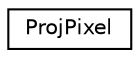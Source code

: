 digraph G
{
  edge [fontname="Helvetica",fontsize="10",labelfontname="Helvetica",labelfontsize="10"];
  node [fontname="Helvetica",fontsize="10",shape=record];
  rankdir=LR;
  Node1 [label="ProjPixel",height=0.2,width=0.4,color="black", fillcolor="white", style="filled",URL="$d7/da7/structProjPixel.html"];
}
